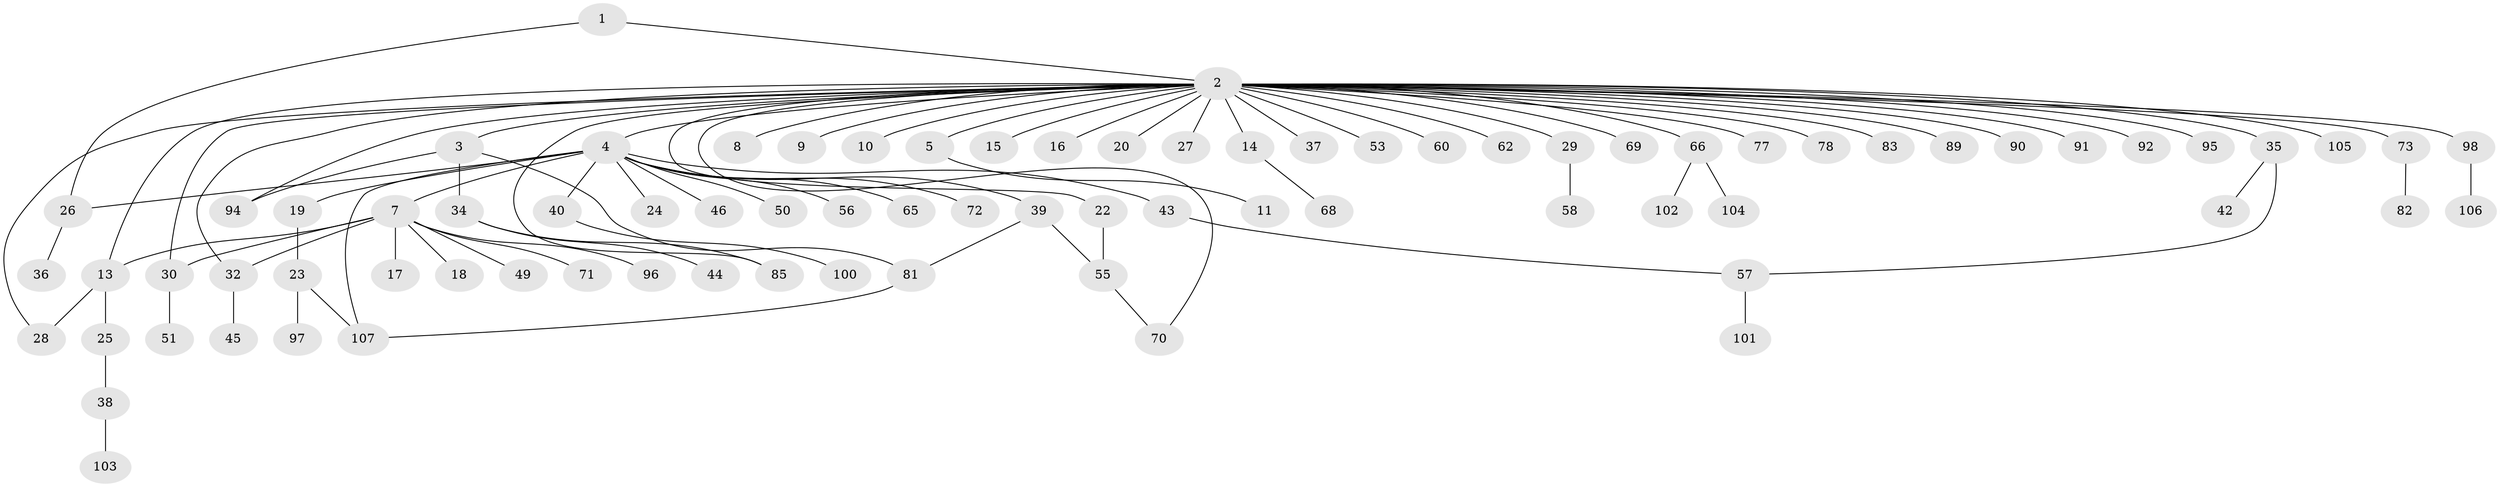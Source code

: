 // Generated by graph-tools (version 1.1) at 2025/51/02/27/25 19:51:55]
// undirected, 81 vertices, 93 edges
graph export_dot {
graph [start="1"]
  node [color=gray90,style=filled];
  1;
  2 [super="+48"];
  3 [super="+6"];
  4 [super="+12"];
  5;
  7 [super="+64"];
  8 [super="+59"];
  9 [super="+80"];
  10;
  11;
  13 [super="+67"];
  14 [super="+87"];
  15 [super="+21"];
  16;
  17;
  18;
  19;
  20;
  22 [super="+31"];
  23 [super="+33"];
  24;
  25;
  26 [super="+47"];
  27;
  28 [super="+52"];
  29;
  30;
  32 [super="+79"];
  34 [super="+74"];
  35 [super="+61"];
  36;
  37;
  38 [super="+93"];
  39;
  40 [super="+41"];
  42;
  43;
  44 [super="+75"];
  45 [super="+54"];
  46;
  49;
  50 [super="+63"];
  51 [super="+76"];
  53;
  55 [super="+88"];
  56;
  57 [super="+84"];
  58;
  60;
  62;
  65;
  66 [super="+110"];
  68;
  69;
  70;
  71;
  72;
  73;
  77;
  78 [super="+99"];
  81 [super="+108"];
  82;
  83 [super="+109"];
  85 [super="+86"];
  89;
  90;
  91;
  92;
  94;
  95;
  96;
  97;
  98;
  100;
  101;
  102;
  103;
  104;
  105;
  106;
  107;
  1 -- 2;
  1 -- 26;
  2 -- 3;
  2 -- 4 [weight=2];
  2 -- 5;
  2 -- 8;
  2 -- 9;
  2 -- 10;
  2 -- 13;
  2 -- 14;
  2 -- 15;
  2 -- 16;
  2 -- 20;
  2 -- 22;
  2 -- 27;
  2 -- 28;
  2 -- 29;
  2 -- 30;
  2 -- 32;
  2 -- 35;
  2 -- 37;
  2 -- 53;
  2 -- 60;
  2 -- 62;
  2 -- 66;
  2 -- 69;
  2 -- 70;
  2 -- 73;
  2 -- 77;
  2 -- 78;
  2 -- 85;
  2 -- 89;
  2 -- 90;
  2 -- 91;
  2 -- 92;
  2 -- 94;
  2 -- 95;
  2 -- 98;
  2 -- 105;
  2 -- 83;
  3 -- 81;
  3 -- 94;
  3 -- 34;
  4 -- 7 [weight=2];
  4 -- 19;
  4 -- 24;
  4 -- 26;
  4 -- 39;
  4 -- 40;
  4 -- 43;
  4 -- 46;
  4 -- 56;
  4 -- 65;
  4 -- 72;
  4 -- 107;
  4 -- 50;
  5 -- 11;
  7 -- 17;
  7 -- 18;
  7 -- 30;
  7 -- 49;
  7 -- 71;
  7 -- 96;
  7 -- 13;
  7 -- 32;
  13 -- 25;
  13 -- 28 [weight=2];
  14 -- 68;
  19 -- 23;
  22 -- 55;
  23 -- 97;
  23 -- 107;
  25 -- 38;
  26 -- 36;
  29 -- 58;
  30 -- 51;
  32 -- 45;
  34 -- 44;
  34 -- 85;
  35 -- 42;
  35 -- 57;
  38 -- 103;
  39 -- 55;
  39 -- 81;
  40 -- 100;
  43 -- 57;
  55 -- 70;
  57 -- 101;
  66 -- 102;
  66 -- 104;
  73 -- 82;
  81 -- 107;
  98 -- 106;
}
